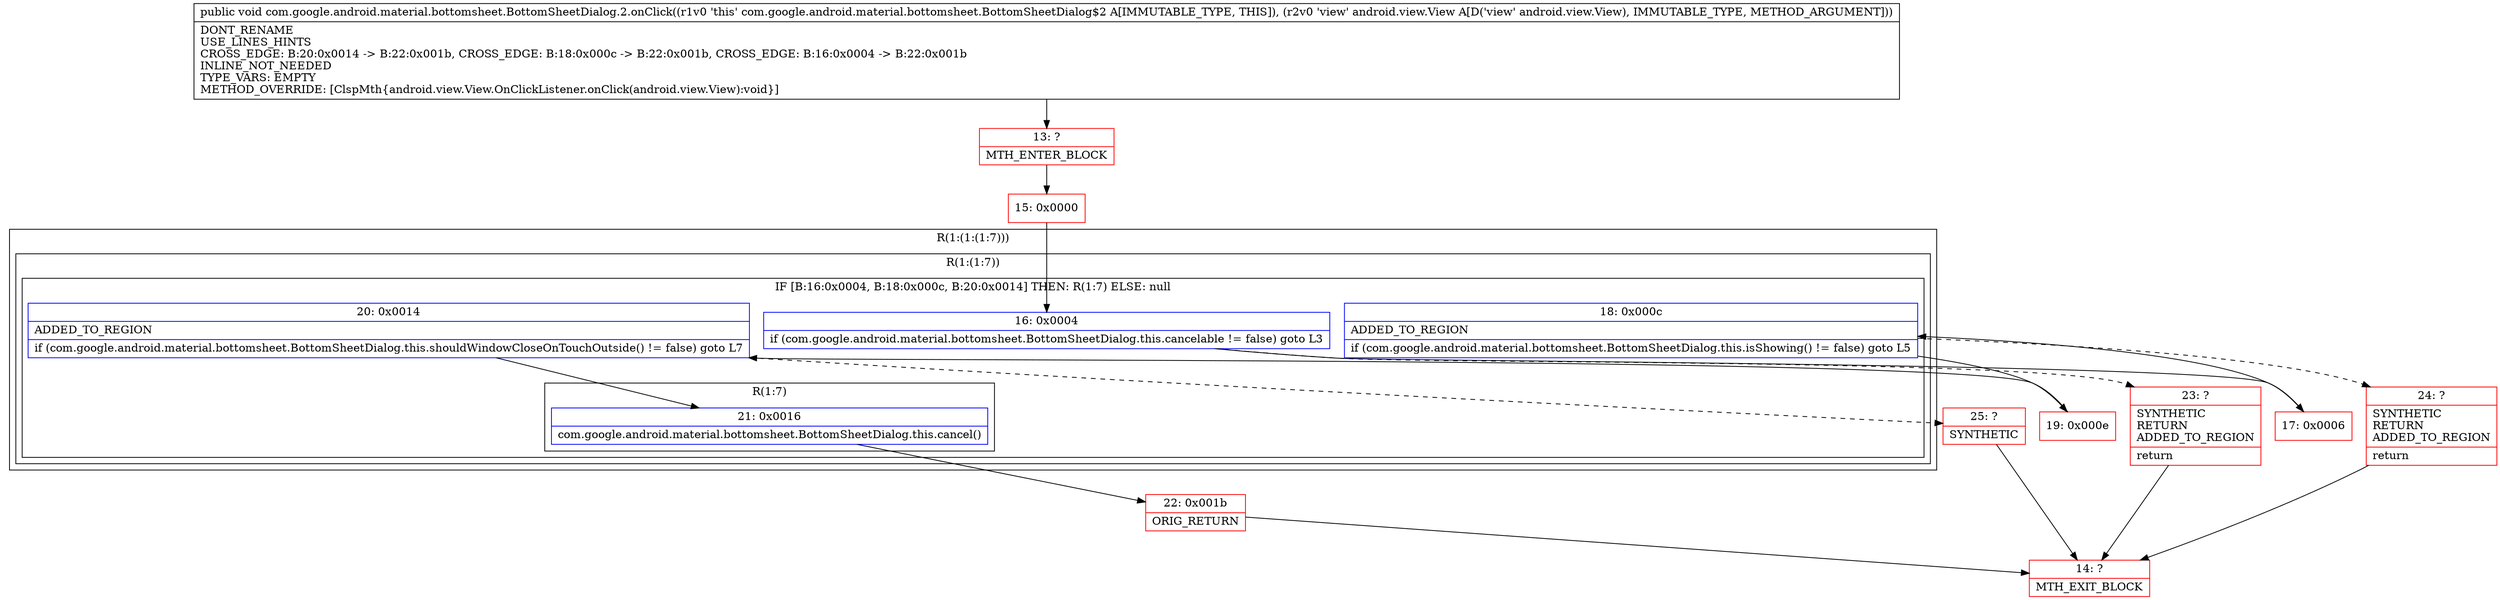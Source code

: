 digraph "CFG forcom.google.android.material.bottomsheet.BottomSheetDialog.2.onClick(Landroid\/view\/View;)V" {
subgraph cluster_Region_1994983775 {
label = "R(1:(1:(1:7)))";
node [shape=record,color=blue];
subgraph cluster_Region_1546043961 {
label = "R(1:(1:7))";
node [shape=record,color=blue];
subgraph cluster_IfRegion_1347615736 {
label = "IF [B:16:0x0004, B:18:0x000c, B:20:0x0014] THEN: R(1:7) ELSE: null";
node [shape=record,color=blue];
Node_16 [shape=record,label="{16\:\ 0x0004|if (com.google.android.material.bottomsheet.BottomSheetDialog.this.cancelable != false) goto L3\l}"];
Node_18 [shape=record,label="{18\:\ 0x000c|ADDED_TO_REGION\l|if (com.google.android.material.bottomsheet.BottomSheetDialog.this.isShowing() != false) goto L5\l}"];
Node_20 [shape=record,label="{20\:\ 0x0014|ADDED_TO_REGION\l|if (com.google.android.material.bottomsheet.BottomSheetDialog.this.shouldWindowCloseOnTouchOutside() != false) goto L7\l}"];
subgraph cluster_Region_1288544334 {
label = "R(1:7)";
node [shape=record,color=blue];
Node_21 [shape=record,label="{21\:\ 0x0016|com.google.android.material.bottomsheet.BottomSheetDialog.this.cancel()\l}"];
}
}
}
}
Node_13 [shape=record,color=red,label="{13\:\ ?|MTH_ENTER_BLOCK\l}"];
Node_15 [shape=record,color=red,label="{15\:\ 0x0000}"];
Node_17 [shape=record,color=red,label="{17\:\ 0x0006}"];
Node_19 [shape=record,color=red,label="{19\:\ 0x000e}"];
Node_22 [shape=record,color=red,label="{22\:\ 0x001b|ORIG_RETURN\l}"];
Node_14 [shape=record,color=red,label="{14\:\ ?|MTH_EXIT_BLOCK\l}"];
Node_25 [shape=record,color=red,label="{25\:\ ?|SYNTHETIC\l}"];
Node_24 [shape=record,color=red,label="{24\:\ ?|SYNTHETIC\lRETURN\lADDED_TO_REGION\l|return\l}"];
Node_23 [shape=record,color=red,label="{23\:\ ?|SYNTHETIC\lRETURN\lADDED_TO_REGION\l|return\l}"];
MethodNode[shape=record,label="{public void com.google.android.material.bottomsheet.BottomSheetDialog.2.onClick((r1v0 'this' com.google.android.material.bottomsheet.BottomSheetDialog$2 A[IMMUTABLE_TYPE, THIS]), (r2v0 'view' android.view.View A[D('view' android.view.View), IMMUTABLE_TYPE, METHOD_ARGUMENT]))  | DONT_RENAME\lUSE_LINES_HINTS\lCROSS_EDGE: B:20:0x0014 \-\> B:22:0x001b, CROSS_EDGE: B:18:0x000c \-\> B:22:0x001b, CROSS_EDGE: B:16:0x0004 \-\> B:22:0x001b\lINLINE_NOT_NEEDED\lTYPE_VARS: EMPTY\lMETHOD_OVERRIDE: [ClspMth\{android.view.View.OnClickListener.onClick(android.view.View):void\}]\l}"];
MethodNode -> Node_13;Node_16 -> Node_17;
Node_16 -> Node_23[style=dashed];
Node_18 -> Node_19;
Node_18 -> Node_24[style=dashed];
Node_20 -> Node_21;
Node_20 -> Node_25[style=dashed];
Node_21 -> Node_22;
Node_13 -> Node_15;
Node_15 -> Node_16;
Node_17 -> Node_18;
Node_19 -> Node_20;
Node_22 -> Node_14;
Node_25 -> Node_14;
Node_24 -> Node_14;
Node_23 -> Node_14;
}

